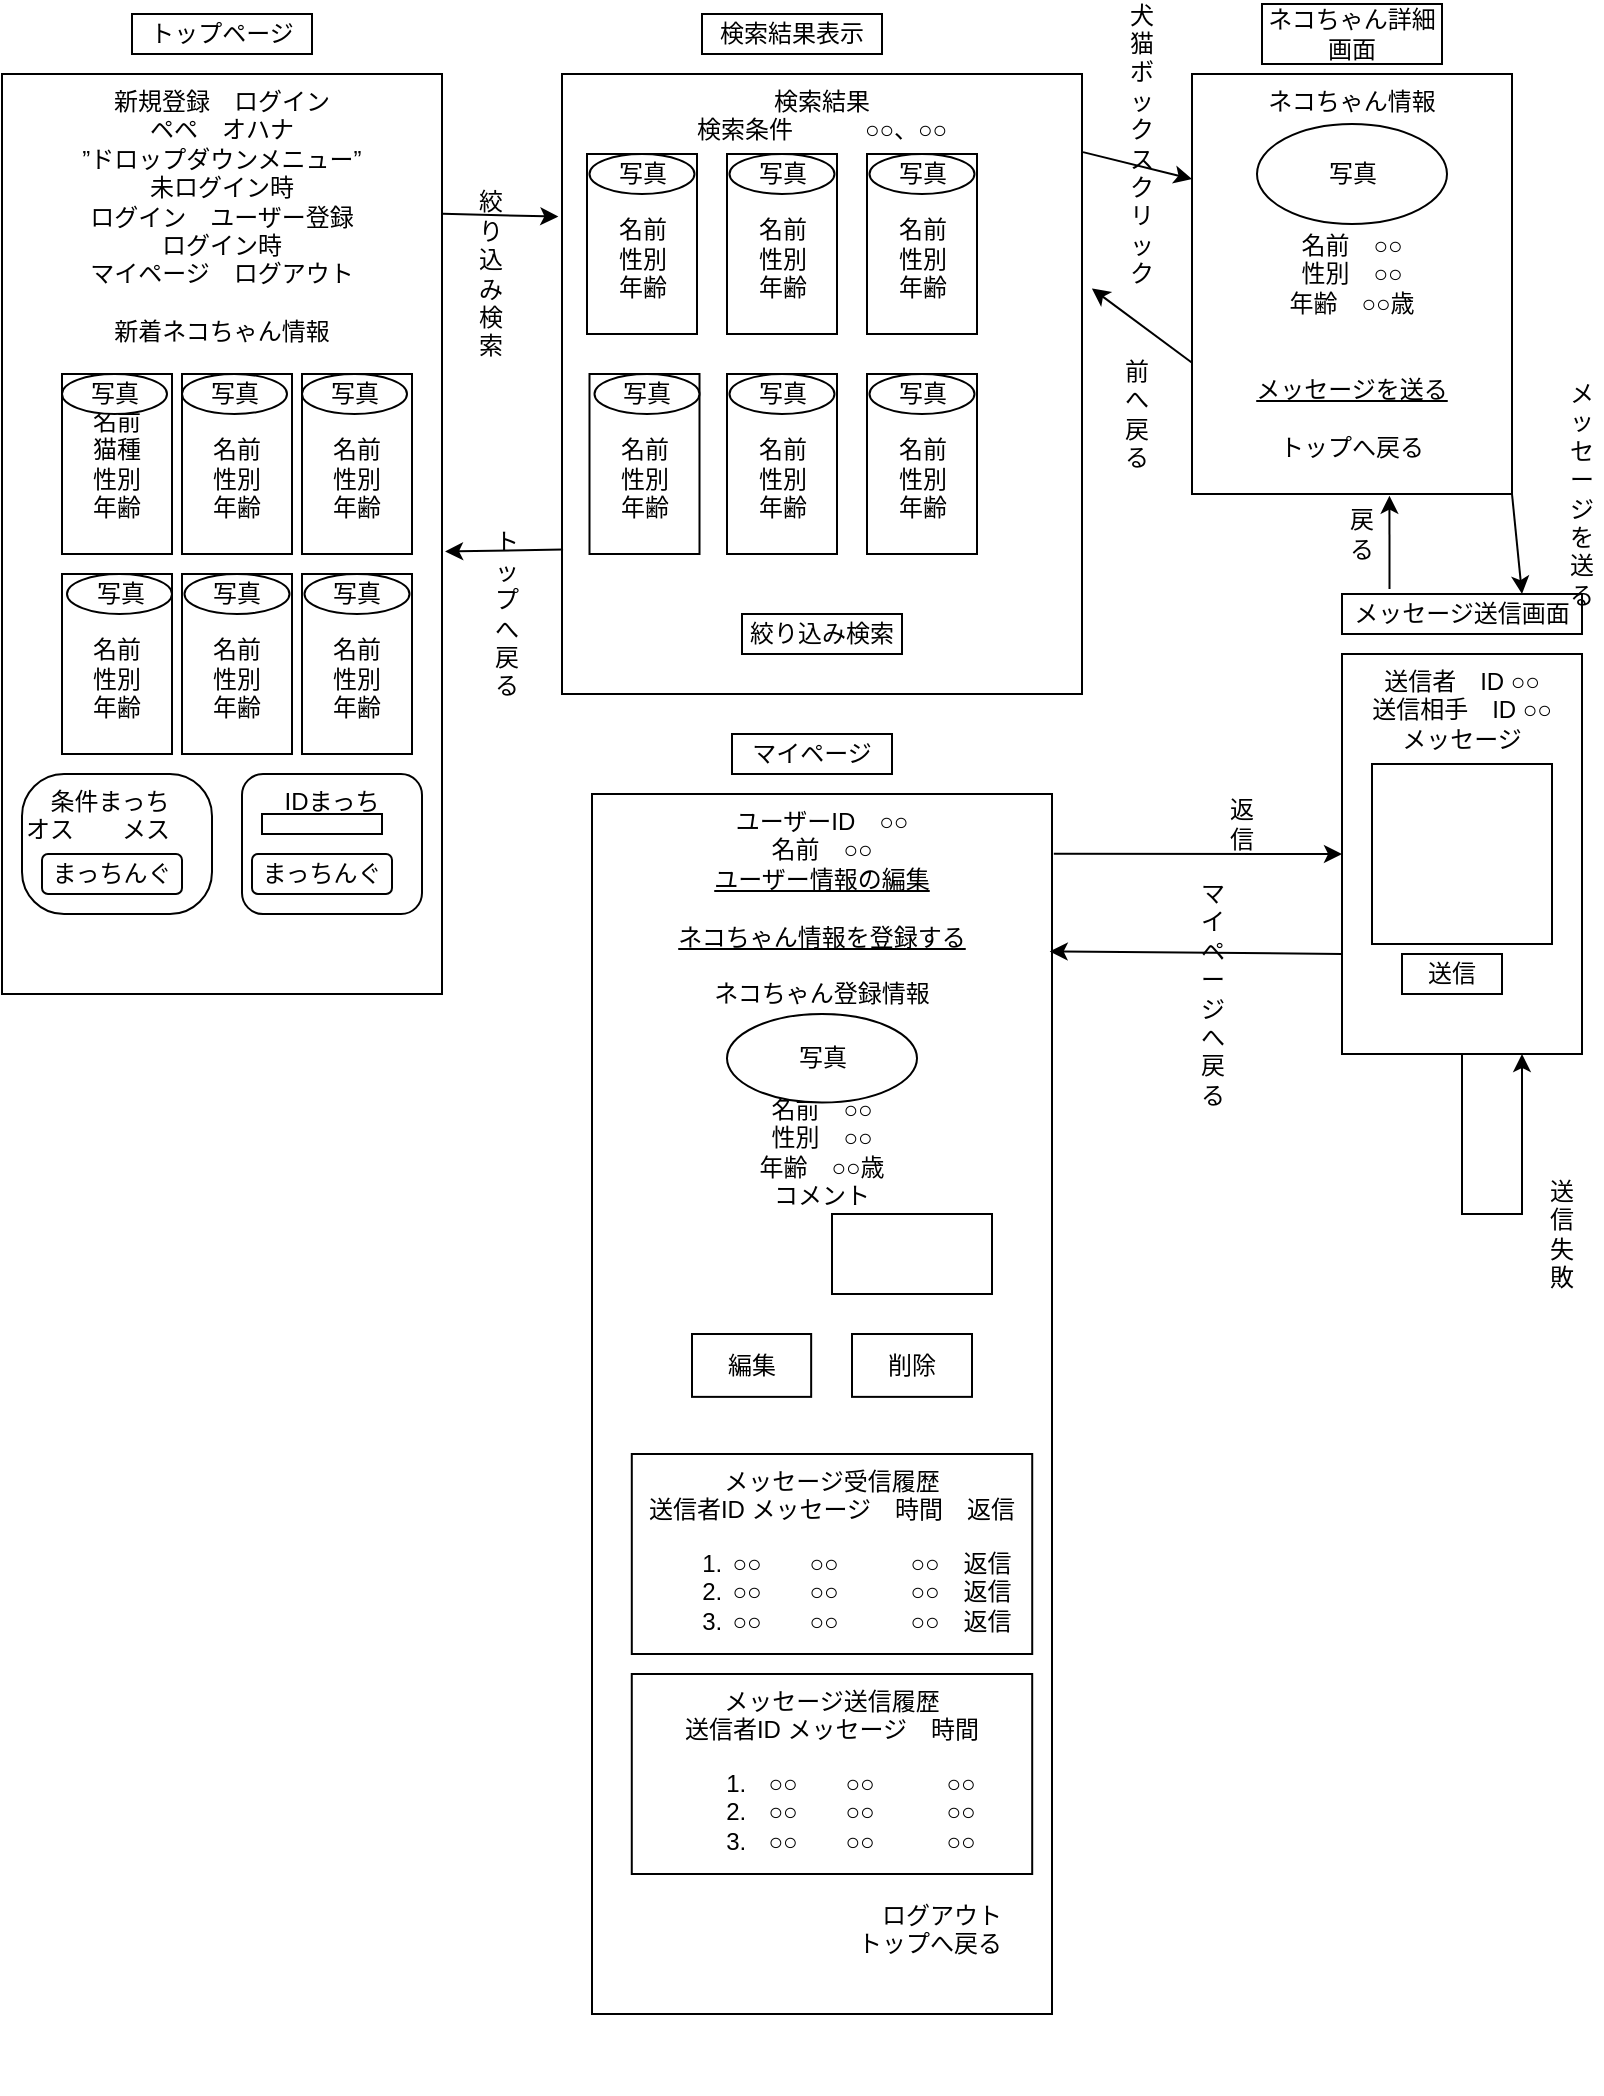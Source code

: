 <mxfile version="22.0.4" type="device">
  <diagram name="ページ1" id="5l7QdveWqn6ocP1i995m">
    <mxGraphModel dx="1032" dy="515" grid="1" gridSize="10" guides="1" tooltips="1" connect="1" arrows="1" fold="1" page="1" pageScale="1" pageWidth="827" pageHeight="1169" math="0" shadow="0">
      <root>
        <mxCell id="0" />
        <mxCell id="1" parent="0" />
        <mxCell id="cRcnCIdVFR8t62NlRf-L-1" value="新規登録　ログイン&lt;br&gt;ペペ　オハナ&lt;br&gt;”ドロップダウンメニュー”&lt;br&gt;未ログイン時&lt;br&gt;ログイン　ユーザー登録&lt;br&gt;ログイン時&lt;br&gt;マイページ　ログアウト&lt;br&gt;&lt;br&gt;新着ネコちゃん情報&lt;br&gt;&lt;br&gt;&lt;br&gt;&lt;br&gt;&lt;br&gt;&lt;br&gt;&lt;br&gt;&lt;br&gt;&lt;br&gt;&lt;br&gt;&lt;br&gt;&lt;br&gt;&lt;br&gt;&lt;br&gt;&lt;br&gt;" style="rounded=0;whiteSpace=wrap;html=1;verticalAlign=top;" parent="1" vertex="1">
          <mxGeometry x="20" y="50" width="220" height="460" as="geometry" />
        </mxCell>
        <mxCell id="cRcnCIdVFR8t62NlRf-L-19" value="トップページ" style="rounded=0;whiteSpace=wrap;html=1;" parent="1" vertex="1">
          <mxGeometry x="85" y="20" width="90" height="20" as="geometry" />
        </mxCell>
        <mxCell id="cRcnCIdVFR8t62NlRf-L-24" value="検索結果表示" style="rounded=0;whiteSpace=wrap;html=1;" parent="1" vertex="1">
          <mxGeometry x="370" y="20" width="90" height="20" as="geometry" />
        </mxCell>
        <mxCell id="cRcnCIdVFR8t62NlRf-L-30" value="" style="group" parent="1" vertex="1" connectable="0">
          <mxGeometry x="50" y="200" width="55" height="90" as="geometry" />
        </mxCell>
        <mxCell id="cRcnCIdVFR8t62NlRf-L-28" value="名前&lt;br&gt;猫種&lt;br&gt;性別&lt;br&gt;年齢" style="rounded=0;whiteSpace=wrap;html=1;" parent="cRcnCIdVFR8t62NlRf-L-30" vertex="1">
          <mxGeometry width="55" height="90" as="geometry" />
        </mxCell>
        <mxCell id="cRcnCIdVFR8t62NlRf-L-27" value="写真" style="ellipse;whiteSpace=wrap;html=1;" parent="cRcnCIdVFR8t62NlRf-L-30" vertex="1">
          <mxGeometry width="52.5" height="20" as="geometry" />
        </mxCell>
        <mxCell id="cRcnCIdVFR8t62NlRf-L-31" value="" style="group" parent="1" vertex="1" connectable="0">
          <mxGeometry x="170" y="200" width="55" height="90" as="geometry" />
        </mxCell>
        <mxCell id="cRcnCIdVFR8t62NlRf-L-32" value="&lt;br&gt;名前&lt;br&gt;性別&lt;br&gt;年齢" style="rounded=0;whiteSpace=wrap;html=1;" parent="cRcnCIdVFR8t62NlRf-L-31" vertex="1">
          <mxGeometry width="55" height="90" as="geometry" />
        </mxCell>
        <mxCell id="cRcnCIdVFR8t62NlRf-L-33" value="写真" style="ellipse;whiteSpace=wrap;html=1;" parent="cRcnCIdVFR8t62NlRf-L-31" vertex="1">
          <mxGeometry width="52.5" height="20" as="geometry" />
        </mxCell>
        <mxCell id="cRcnCIdVFR8t62NlRf-L-34" value="" style="group" parent="1" vertex="1" connectable="0">
          <mxGeometry x="170" y="300" width="55" height="90" as="geometry" />
        </mxCell>
        <mxCell id="cRcnCIdVFR8t62NlRf-L-35" value="&lt;br&gt;名前&lt;br&gt;性別&lt;br&gt;年齢" style="rounded=0;whiteSpace=wrap;html=1;" parent="cRcnCIdVFR8t62NlRf-L-34" vertex="1">
          <mxGeometry width="55" height="90" as="geometry" />
        </mxCell>
        <mxCell id="cRcnCIdVFR8t62NlRf-L-36" value="写真" style="ellipse;whiteSpace=wrap;html=1;" parent="cRcnCIdVFR8t62NlRf-L-34" vertex="1">
          <mxGeometry x="1.25" width="52.5" height="20" as="geometry" />
        </mxCell>
        <mxCell id="cRcnCIdVFR8t62NlRf-L-37" value="" style="group" parent="1" vertex="1" connectable="0">
          <mxGeometry x="110" y="200" width="55" height="90" as="geometry" />
        </mxCell>
        <mxCell id="cRcnCIdVFR8t62NlRf-L-38" value="&lt;br&gt;名前&lt;br&gt;性別&lt;br&gt;年齢" style="rounded=0;whiteSpace=wrap;html=1;" parent="cRcnCIdVFR8t62NlRf-L-37" vertex="1">
          <mxGeometry width="55" height="90" as="geometry" />
        </mxCell>
        <mxCell id="cRcnCIdVFR8t62NlRf-L-39" value="写真" style="ellipse;whiteSpace=wrap;html=1;" parent="cRcnCIdVFR8t62NlRf-L-37" vertex="1">
          <mxGeometry width="52.5" height="20" as="geometry" />
        </mxCell>
        <mxCell id="cRcnCIdVFR8t62NlRf-L-40" value="" style="group" parent="1" vertex="1" connectable="0">
          <mxGeometry x="50" y="300" width="55" height="90" as="geometry" />
        </mxCell>
        <mxCell id="cRcnCIdVFR8t62NlRf-L-41" value="&lt;br&gt;名前&lt;br&gt;性別&lt;br&gt;年齢" style="rounded=0;whiteSpace=wrap;html=1;" parent="cRcnCIdVFR8t62NlRf-L-40" vertex="1">
          <mxGeometry width="55" height="90" as="geometry" />
        </mxCell>
        <mxCell id="cRcnCIdVFR8t62NlRf-L-42" value="写真" style="ellipse;whiteSpace=wrap;html=1;" parent="cRcnCIdVFR8t62NlRf-L-40" vertex="1">
          <mxGeometry x="2.5" width="52.5" height="20" as="geometry" />
        </mxCell>
        <mxCell id="cRcnCIdVFR8t62NlRf-L-43" value="" style="group" parent="1" vertex="1" connectable="0">
          <mxGeometry x="110" y="300" width="55" height="90" as="geometry" />
        </mxCell>
        <mxCell id="cRcnCIdVFR8t62NlRf-L-44" value="&lt;br&gt;名前&lt;br&gt;性別&lt;br&gt;年齢" style="rounded=0;whiteSpace=wrap;html=1;" parent="cRcnCIdVFR8t62NlRf-L-43" vertex="1">
          <mxGeometry width="55" height="90" as="geometry" />
        </mxCell>
        <mxCell id="cRcnCIdVFR8t62NlRf-L-45" value="写真" style="ellipse;whiteSpace=wrap;html=1;" parent="cRcnCIdVFR8t62NlRf-L-43" vertex="1">
          <mxGeometry x="1.25" width="52.5" height="20" as="geometry" />
        </mxCell>
        <mxCell id="cRcnCIdVFR8t62NlRf-L-86" value="ネコちゃん詳細画面" style="rounded=0;whiteSpace=wrap;html=1;" parent="1" vertex="1">
          <mxGeometry x="650" y="15" width="90" height="30" as="geometry" />
        </mxCell>
        <mxCell id="cRcnCIdVFR8t62NlRf-L-96" value="" style="group" parent="1" vertex="1" connectable="0">
          <mxGeometry x="615" y="50" width="160" height="210" as="geometry" />
        </mxCell>
        <mxCell id="cRcnCIdVFR8t62NlRf-L-9" value="ネコちゃん情報&lt;br&gt;&lt;br&gt;&lt;br&gt;&lt;br&gt;&lt;br&gt;名前　○○&lt;br&gt;性別　○○&lt;br&gt;年齢　○○歳&lt;br&gt;&lt;br&gt;&lt;br&gt;&lt;u&gt;メッセージを送る&lt;/u&gt;&lt;br&gt;&lt;br&gt;トップへ戻る" style="rounded=0;whiteSpace=wrap;html=1;verticalAlign=top;" parent="cRcnCIdVFR8t62NlRf-L-96" vertex="1">
          <mxGeometry width="160" height="210" as="geometry" />
        </mxCell>
        <mxCell id="cRcnCIdVFR8t62NlRf-L-87" value="写真" style="ellipse;whiteSpace=wrap;html=1;" parent="cRcnCIdVFR8t62NlRf-L-96" vertex="1">
          <mxGeometry x="32.5" y="25" width="95" height="50" as="geometry" />
        </mxCell>
        <mxCell id="cRcnCIdVFR8t62NlRf-L-114" value="絞り込み検索" style="rounded=0;whiteSpace=wrap;html=1;fillColor=none;strokeColor=none;" parent="1" vertex="1">
          <mxGeometry x="252.5" y="140" width="22.5" height="20" as="geometry" />
        </mxCell>
        <mxCell id="cRcnCIdVFR8t62NlRf-L-115" value="トップへ戻る" style="rounded=0;whiteSpace=wrap;html=1;fillColor=none;strokeColor=none;" parent="1" vertex="1">
          <mxGeometry x="260" y="310" width="25" height="20" as="geometry" />
        </mxCell>
        <mxCell id="cRcnCIdVFR8t62NlRf-L-117" value="犬猫ボックスクリック" style="rounded=0;whiteSpace=wrap;html=1;fillColor=none;strokeColor=none;" parent="1" vertex="1">
          <mxGeometry x="580" y="70" width="20" height="30" as="geometry" />
        </mxCell>
        <mxCell id="cRcnCIdVFR8t62NlRf-L-118" value="前へ戻る" style="rounded=0;whiteSpace=wrap;html=1;fillColor=none;strokeColor=none;" parent="1" vertex="1">
          <mxGeometry x="575" y="200" width="25" height="40" as="geometry" />
        </mxCell>
        <mxCell id="cRcnCIdVFR8t62NlRf-L-121" value="戻る" style="rounded=0;whiteSpace=wrap;html=1;fillColor=none;strokeColor=none;" parent="1" vertex="1">
          <mxGeometry x="690" y="270" width="20" height="20" as="geometry" />
        </mxCell>
        <mxCell id="TUVgvogGvI2CKYqyUXiJ-15" value="" style="group" parent="1" vertex="1" connectable="0">
          <mxGeometry x="300" y="50" width="280" height="1010" as="geometry" />
        </mxCell>
        <mxCell id="cRcnCIdVFR8t62NlRf-L-4" value="検索結果&lt;br&gt;検索条件　　　○○、○○&lt;br&gt;&lt;br&gt;&lt;br&gt;&lt;br&gt;&lt;br&gt;&lt;br&gt;" style="rounded=0;whiteSpace=wrap;html=1;verticalAlign=top;" parent="TUVgvogGvI2CKYqyUXiJ-15" vertex="1">
          <mxGeometry width="260" height="310" as="geometry" />
        </mxCell>
        <mxCell id="cRcnCIdVFR8t62NlRf-L-46" value="" style="group" parent="TUVgvogGvI2CKYqyUXiJ-15" vertex="1" connectable="0">
          <mxGeometry x="12.5" y="40" width="55" height="130" as="geometry" />
        </mxCell>
        <mxCell id="cRcnCIdVFR8t62NlRf-L-47" value="&lt;br&gt;名前&lt;br&gt;性別&lt;br&gt;年齢" style="rounded=0;whiteSpace=wrap;html=1;" parent="cRcnCIdVFR8t62NlRf-L-46" vertex="1">
          <mxGeometry width="55" height="90" as="geometry" />
        </mxCell>
        <mxCell id="cRcnCIdVFR8t62NlRf-L-48" value="写真" style="ellipse;whiteSpace=wrap;html=1;" parent="cRcnCIdVFR8t62NlRf-L-46" vertex="1">
          <mxGeometry x="1.25" width="52.5" height="20" as="geometry" />
        </mxCell>
        <mxCell id="cRcnCIdVFR8t62NlRf-L-50" value="" style="group" parent="TUVgvogGvI2CKYqyUXiJ-15" vertex="1" connectable="0">
          <mxGeometry x="152.5" y="40" width="55" height="90" as="geometry" />
        </mxCell>
        <mxCell id="cRcnCIdVFR8t62NlRf-L-51" value="&lt;br&gt;名前&lt;br&gt;性別&lt;br&gt;年齢" style="rounded=0;whiteSpace=wrap;html=1;" parent="cRcnCIdVFR8t62NlRf-L-50" vertex="1">
          <mxGeometry width="55" height="90" as="geometry" />
        </mxCell>
        <mxCell id="cRcnCIdVFR8t62NlRf-L-52" value="写真" style="ellipse;whiteSpace=wrap;html=1;" parent="cRcnCIdVFR8t62NlRf-L-50" vertex="1">
          <mxGeometry x="1.25" width="52.5" height="20" as="geometry" />
        </mxCell>
        <mxCell id="cRcnCIdVFR8t62NlRf-L-53" value="" style="group" parent="TUVgvogGvI2CKYqyUXiJ-15" vertex="1" connectable="0">
          <mxGeometry x="82.5" y="40" width="55" height="90" as="geometry" />
        </mxCell>
        <mxCell id="cRcnCIdVFR8t62NlRf-L-54" value="&lt;br&gt;名前&lt;br&gt;性別&lt;br&gt;年齢" style="rounded=0;whiteSpace=wrap;html=1;" parent="cRcnCIdVFR8t62NlRf-L-53" vertex="1">
          <mxGeometry width="55" height="90" as="geometry" />
        </mxCell>
        <mxCell id="cRcnCIdVFR8t62NlRf-L-55" value="写真" style="ellipse;whiteSpace=wrap;html=1;" parent="cRcnCIdVFR8t62NlRf-L-53" vertex="1">
          <mxGeometry x="1.25" width="52.5" height="20" as="geometry" />
        </mxCell>
        <mxCell id="cRcnCIdVFR8t62NlRf-L-56" value="" style="group" parent="TUVgvogGvI2CKYqyUXiJ-15" vertex="1" connectable="0">
          <mxGeometry x="13.75" y="150" width="55" height="90" as="geometry" />
        </mxCell>
        <mxCell id="cRcnCIdVFR8t62NlRf-L-57" value="&lt;br&gt;名前&lt;br&gt;性別&lt;br&gt;年齢" style="rounded=0;whiteSpace=wrap;html=1;" parent="cRcnCIdVFR8t62NlRf-L-56" vertex="1">
          <mxGeometry width="55" height="90" as="geometry" />
        </mxCell>
        <mxCell id="cRcnCIdVFR8t62NlRf-L-58" value="写真" style="ellipse;whiteSpace=wrap;html=1;" parent="cRcnCIdVFR8t62NlRf-L-56" vertex="1">
          <mxGeometry x="2.5" width="52.5" height="20" as="geometry" />
        </mxCell>
        <mxCell id="cRcnCIdVFR8t62NlRf-L-69" value="" style="group" parent="TUVgvogGvI2CKYqyUXiJ-15" vertex="1" connectable="0">
          <mxGeometry x="82.5" y="150" width="55" height="90" as="geometry" />
        </mxCell>
        <mxCell id="cRcnCIdVFR8t62NlRf-L-70" value="&lt;br&gt;名前&lt;br&gt;性別&lt;br&gt;年齢" style="rounded=0;whiteSpace=wrap;html=1;" parent="cRcnCIdVFR8t62NlRf-L-69" vertex="1">
          <mxGeometry width="55" height="90" as="geometry" />
        </mxCell>
        <mxCell id="cRcnCIdVFR8t62NlRf-L-71" value="写真" style="ellipse;whiteSpace=wrap;html=1;" parent="cRcnCIdVFR8t62NlRf-L-69" vertex="1">
          <mxGeometry x="1.25" width="52.5" height="20" as="geometry" />
        </mxCell>
        <mxCell id="cRcnCIdVFR8t62NlRf-L-72" value="" style="group" parent="TUVgvogGvI2CKYqyUXiJ-15" vertex="1" connectable="0">
          <mxGeometry x="152.5" y="150" width="55" height="90" as="geometry" />
        </mxCell>
        <mxCell id="cRcnCIdVFR8t62NlRf-L-73" value="&lt;br&gt;名前&lt;br&gt;性別&lt;br&gt;年齢" style="rounded=0;whiteSpace=wrap;html=1;" parent="cRcnCIdVFR8t62NlRf-L-72" vertex="1">
          <mxGeometry width="55" height="90" as="geometry" />
        </mxCell>
        <mxCell id="cRcnCIdVFR8t62NlRf-L-74" value="写真" style="ellipse;whiteSpace=wrap;html=1;" parent="cRcnCIdVFR8t62NlRf-L-72" vertex="1">
          <mxGeometry x="1.25" width="52.5" height="20" as="geometry" />
        </mxCell>
        <mxCell id="cRcnCIdVFR8t62NlRf-L-83" value="絞り込み検索" style="rounded=0;whiteSpace=wrap;html=1;" parent="TUVgvogGvI2CKYqyUXiJ-15" vertex="1">
          <mxGeometry x="90" y="270" width="80" height="20" as="geometry" />
        </mxCell>
        <mxCell id="h3qFTqK-qr5tWKLy94Pv-87" value="" style="group" parent="TUVgvogGvI2CKYqyUXiJ-15" vertex="1" connectable="0">
          <mxGeometry x="15" y="330" width="230" height="640" as="geometry" />
        </mxCell>
        <mxCell id="h3qFTqK-qr5tWKLy94Pv-88" value="マイページ" style="rounded=0;whiteSpace=wrap;html=1;" parent="h3qFTqK-qr5tWKLy94Pv-87" vertex="1">
          <mxGeometry x="70" width="80" height="20" as="geometry" />
        </mxCell>
        <mxCell id="h3qFTqK-qr5tWKLy94Pv-89" value="" style="group" parent="h3qFTqK-qr5tWKLy94Pv-87" vertex="1" connectable="0">
          <mxGeometry y="30" width="230" height="610" as="geometry" />
        </mxCell>
        <mxCell id="h3qFTqK-qr5tWKLy94Pv-90" value="ユーザーID　○○&lt;br&gt;名前　○○&lt;br&gt;&lt;u&gt;ユーザー情報の編集&lt;/u&gt;&lt;br&gt;&lt;br&gt;&lt;u&gt;ネコちゃん情報を登録する&lt;br&gt;&lt;/u&gt;&lt;br&gt;ネコちゃん登録情報&lt;br&gt;&lt;br&gt;&lt;br&gt;&lt;br&gt;名前　○○&lt;br&gt;性別　○○&lt;br&gt;年齢　○○歳&lt;br&gt;コメント　　　　&lt;br&gt;&lt;br&gt;&lt;br&gt;&lt;br&gt;&lt;span style=&quot;text-align: right; background-color: initial;&quot;&gt;&lt;br&gt;&lt;br&gt;&lt;br&gt;&lt;br&gt;&lt;br&gt;&lt;br&gt;&lt;br&gt;&lt;br&gt;&lt;br&gt;&lt;br&gt;&lt;br&gt;&lt;br&gt;&lt;br&gt;&lt;br&gt;&lt;br&gt;&lt;br&gt;&lt;br&gt;&lt;br&gt;&lt;br&gt;&lt;br&gt;&lt;br&gt;　　　　　　　　　　ログアウト&lt;/span&gt;&lt;br&gt;&lt;div style=&quot;text-align: right;&quot;&gt;トップへ戻る&lt;/div&gt;" style="rounded=0;whiteSpace=wrap;html=1;verticalAlign=top;" parent="h3qFTqK-qr5tWKLy94Pv-89" vertex="1">
          <mxGeometry width="230" height="610" as="geometry" />
        </mxCell>
        <mxCell id="h3qFTqK-qr5tWKLy94Pv-91" value="写真" style="ellipse;whiteSpace=wrap;html=1;" parent="h3qFTqK-qr5tWKLy94Pv-89" vertex="1">
          <mxGeometry x="67.5" y="110" width="95" height="44.29" as="geometry" />
        </mxCell>
        <mxCell id="h3qFTqK-qr5tWKLy94Pv-92" value="" style="rounded=0;whiteSpace=wrap;html=1;" parent="h3qFTqK-qr5tWKLy94Pv-89" vertex="1">
          <mxGeometry x="120" y="210" width="80" height="40" as="geometry" />
        </mxCell>
        <mxCell id="h3qFTqK-qr5tWKLy94Pv-93" value="編集" style="rounded=0;whiteSpace=wrap;html=1;" parent="h3qFTqK-qr5tWKLy94Pv-89" vertex="1">
          <mxGeometry x="50" y="270.004" width="59.58" height="31.429" as="geometry" />
        </mxCell>
        <mxCell id="h3qFTqK-qr5tWKLy94Pv-94" value="削除" style="rounded=0;whiteSpace=wrap;html=1;" parent="h3qFTqK-qr5tWKLy94Pv-89" vertex="1">
          <mxGeometry x="130" y="270.004" width="60" height="31.429" as="geometry" />
        </mxCell>
        <mxCell id="h3qFTqK-qr5tWKLy94Pv-95" value="メッセージ受信履歴&lt;br&gt;&lt;span style=&quot;background-color: initial;&quot;&gt;送信者ID メッセージ　時間　返信&lt;br&gt;&lt;ol&gt;&lt;li&gt;&lt;span style=&quot;background-color: initial;&quot;&gt;○○　　○○　　　○○　返信&lt;/span&gt;&lt;/li&gt;&lt;li style=&quot;border-color: var(--border-color);&quot;&gt;○○　　○○　　　○○　返信&lt;/li&gt;&lt;li style=&quot;border-color: var(--border-color);&quot;&gt;○○　　○○　　　○○　返信&lt;/li&gt;&lt;/ol&gt;&lt;/span&gt;&lt;div style=&quot;text-align: justify;&quot;&gt;&lt;/div&gt;" style="rounded=0;whiteSpace=wrap;html=1;verticalAlign=top;" parent="h3qFTqK-qr5tWKLy94Pv-89" vertex="1">
          <mxGeometry x="19.9" y="330" width="200.21" height="100" as="geometry" />
        </mxCell>
        <mxCell id="h3qFTqK-qr5tWKLy94Pv-96" value="メッセージ送信履歴&lt;br&gt;&lt;span style=&quot;background-color: initial;&quot;&gt;送信者ID メッセージ　時間　&lt;br&gt;&lt;ol&gt;&lt;li&gt;&lt;span style=&quot;background-color: initial;&quot;&gt;○○　　○○　　　○○　&lt;/span&gt;&lt;/li&gt;&lt;li style=&quot;border-color: var(--border-color);&quot;&gt;○○　　○○　　　○○　&lt;/li&gt;&lt;li style=&quot;border-color: var(--border-color);&quot;&gt;○○　　○○　　　○○　&lt;/li&gt;&lt;/ol&gt;&lt;/span&gt;&lt;div style=&quot;text-align: justify;&quot;&gt;&lt;/div&gt;" style="rounded=0;whiteSpace=wrap;html=1;verticalAlign=top;" parent="h3qFTqK-qr5tWKLy94Pv-89" vertex="1">
          <mxGeometry x="19.89" y="440" width="200.21" height="100" as="geometry" />
        </mxCell>
        <mxCell id="h3qFTqK-qr5tWKLy94Pv-67" value="" style="group" parent="1" vertex="1" connectable="0">
          <mxGeometry x="690" y="310" width="120" height="230" as="geometry" />
        </mxCell>
        <mxCell id="h3qFTqK-qr5tWKLy94Pv-68" value="メッセージ送信画面" style="rounded=0;whiteSpace=wrap;html=1;" parent="h3qFTqK-qr5tWKLy94Pv-67" vertex="1">
          <mxGeometry width="120" height="20" as="geometry" />
        </mxCell>
        <mxCell id="h3qFTqK-qr5tWKLy94Pv-69" value="" style="group" parent="h3qFTqK-qr5tWKLy94Pv-67" vertex="1" connectable="0">
          <mxGeometry y="30" width="120" height="200" as="geometry" />
        </mxCell>
        <mxCell id="h3qFTqK-qr5tWKLy94Pv-70" value="送信者　ID ○○&lt;br&gt;送信相手　ID ○○&lt;br&gt;メッセージ&lt;br&gt;&lt;br&gt;&lt;br&gt;&lt;br&gt;&lt;br&gt;&lt;br&gt;&lt;br&gt;&lt;br&gt;&lt;br&gt;&lt;br&gt;　　　　" style="rounded=0;whiteSpace=wrap;html=1;verticalAlign=top;" parent="h3qFTqK-qr5tWKLy94Pv-69" vertex="1">
          <mxGeometry width="120" height="200" as="geometry" />
        </mxCell>
        <mxCell id="h3qFTqK-qr5tWKLy94Pv-71" value="" style="rounded=0;whiteSpace=wrap;html=1;" parent="h3qFTqK-qr5tWKLy94Pv-69" vertex="1">
          <mxGeometry x="15" y="55" width="90" height="90" as="geometry" />
        </mxCell>
        <mxCell id="h3qFTqK-qr5tWKLy94Pv-72" value="送信" style="rounded=0;whiteSpace=wrap;html=1;" parent="h3qFTqK-qr5tWKLy94Pv-69" vertex="1">
          <mxGeometry x="30" y="150" width="50" height="20" as="geometry" />
        </mxCell>
        <mxCell id="fOcxW8BvlJguZzoaRflR-26" value="" style="endArrow=classic;html=1;rounded=0;exitX=0.5;exitY=1;exitDx=0;exitDy=0;entryX=0.75;entryY=1;entryDx=0;entryDy=0;" parent="h3qFTqK-qr5tWKLy94Pv-69" source="h3qFTqK-qr5tWKLy94Pv-70" target="h3qFTqK-qr5tWKLy94Pv-70" edge="1">
          <mxGeometry width="50" height="50" relative="1" as="geometry">
            <mxPoint x="-300" y="180" as="sourcePoint" />
            <mxPoint x="120" y="310" as="targetPoint" />
            <Array as="points">
              <mxPoint x="60" y="280" />
              <mxPoint x="90" y="280" />
            </Array>
          </mxGeometry>
        </mxCell>
        <mxCell id="h3qFTqK-qr5tWKLy94Pv-74" value="" style="endArrow=classic;html=1;rounded=0;exitX=1.002;exitY=0.152;exitDx=0;exitDy=0;entryX=-0.007;entryY=0.23;entryDx=0;entryDy=0;entryPerimeter=0;exitPerimeter=0;" parent="1" source="cRcnCIdVFR8t62NlRf-L-1" target="cRcnCIdVFR8t62NlRf-L-4" edge="1">
          <mxGeometry width="50" height="50" relative="1" as="geometry">
            <mxPoint x="390" y="310" as="sourcePoint" />
            <mxPoint x="440" y="260" as="targetPoint" />
          </mxGeometry>
        </mxCell>
        <mxCell id="h3qFTqK-qr5tWKLy94Pv-75" value="" style="endArrow=classic;html=1;rounded=0;exitX=0.002;exitY=0.767;exitDx=0;exitDy=0;exitPerimeter=0;entryX=1.007;entryY=0.519;entryDx=0;entryDy=0;entryPerimeter=0;" parent="1" source="cRcnCIdVFR8t62NlRf-L-4" target="cRcnCIdVFR8t62NlRf-L-1" edge="1">
          <mxGeometry width="50" height="50" relative="1" as="geometry">
            <mxPoint x="390" y="310" as="sourcePoint" />
            <mxPoint x="440" y="260" as="targetPoint" />
          </mxGeometry>
        </mxCell>
        <mxCell id="h3qFTqK-qr5tWKLy94Pv-76" value="" style="endArrow=classic;html=1;rounded=0;entryX=0;entryY=0.25;entryDx=0;entryDy=0;exitX=1.002;exitY=0.126;exitDx=0;exitDy=0;exitPerimeter=0;" parent="1" source="cRcnCIdVFR8t62NlRf-L-4" target="cRcnCIdVFR8t62NlRf-L-9" edge="1">
          <mxGeometry width="50" height="50" relative="1" as="geometry">
            <mxPoint x="390" y="310" as="sourcePoint" />
            <mxPoint x="440" y="260" as="targetPoint" />
          </mxGeometry>
        </mxCell>
        <mxCell id="h3qFTqK-qr5tWKLy94Pv-77" value="" style="endArrow=classic;html=1;rounded=0;entryX=0.75;entryY=0;entryDx=0;entryDy=0;exitX=1;exitY=1;exitDx=0;exitDy=0;" parent="1" source="cRcnCIdVFR8t62NlRf-L-9" target="h3qFTqK-qr5tWKLy94Pv-68" edge="1">
          <mxGeometry width="50" height="50" relative="1" as="geometry">
            <mxPoint x="390" y="310" as="sourcePoint" />
            <mxPoint x="440" y="260" as="targetPoint" />
          </mxGeometry>
        </mxCell>
        <mxCell id="h3qFTqK-qr5tWKLy94Pv-78" value="" style="endArrow=classic;html=1;rounded=0;entryX=1.019;entryY=0.346;entryDx=0;entryDy=0;entryPerimeter=0;exitX=-0.001;exitY=0.687;exitDx=0;exitDy=0;exitPerimeter=0;" parent="1" source="cRcnCIdVFR8t62NlRf-L-9" target="cRcnCIdVFR8t62NlRf-L-4" edge="1">
          <mxGeometry width="50" height="50" relative="1" as="geometry">
            <mxPoint x="390" y="310" as="sourcePoint" />
            <mxPoint x="440" y="260" as="targetPoint" />
          </mxGeometry>
        </mxCell>
        <mxCell id="h3qFTqK-qr5tWKLy94Pv-79" value="" style="endArrow=classic;html=1;rounded=0;entryX=0.617;entryY=1.004;entryDx=0;entryDy=0;exitX=0.198;exitY=-0.122;exitDx=0;exitDy=0;exitPerimeter=0;entryPerimeter=0;" parent="1" source="h3qFTqK-qr5tWKLy94Pv-68" target="cRcnCIdVFR8t62NlRf-L-9" edge="1">
          <mxGeometry width="50" height="50" relative="1" as="geometry">
            <mxPoint x="390" y="420" as="sourcePoint" />
            <mxPoint x="440" y="370" as="targetPoint" />
          </mxGeometry>
        </mxCell>
        <mxCell id="h3qFTqK-qr5tWKLy94Pv-84" value="メッセージを送る" style="rounded=0;whiteSpace=wrap;html=1;fillColor=none;strokeColor=none;" parent="1" vertex="1">
          <mxGeometry x="800" y="250" width="20" height="20" as="geometry" />
        </mxCell>
        <mxCell id="fOcxW8BvlJguZzoaRflR-25" value="送信失敗" style="rounded=0;whiteSpace=wrap;html=1;fillColor=none;strokeColor=none;" parent="1" vertex="1">
          <mxGeometry x="790" y="600" width="20" height="60" as="geometry" />
        </mxCell>
        <mxCell id="fOcxW8BvlJguZzoaRflR-29" value="マイページへ戻る" style="rounded=0;whiteSpace=wrap;html=1;fillColor=none;strokeColor=none;" parent="1" vertex="1">
          <mxGeometry x="615" y="500" width="21" height="20" as="geometry" />
        </mxCell>
        <mxCell id="zVE_Q1ZN4g6iV3RGSjRF-2" value="返信" style="rounded=0;whiteSpace=wrap;html=1;fillColor=none;strokeColor=none;" parent="1" vertex="1">
          <mxGeometry x="630" y="410" width="20" height="30" as="geometry" />
        </mxCell>
        <mxCell id="jSzBiXBmxl61vjkKrHTs-6" value="" style="group" vertex="1" connectable="0" parent="1">
          <mxGeometry x="30" y="400" width="95" height="70" as="geometry" />
        </mxCell>
        <mxCell id="cRcnCIdVFR8t62NlRf-L-25" value="&lt;div style=&quot;text-align: center;&quot;&gt;&lt;span style=&quot;background-color: initial;&quot;&gt;条件まっち　&lt;/span&gt;&lt;/div&gt;オス　　メス　" style="rounded=1;whiteSpace=wrap;html=1;verticalAlign=top;align=left;arcSize=30;" parent="jSzBiXBmxl61vjkKrHTs-6" vertex="1">
          <mxGeometry width="95" height="70" as="geometry" />
        </mxCell>
        <mxCell id="jSzBiXBmxl61vjkKrHTs-3" value="まっちんぐ" style="rounded=1;whiteSpace=wrap;html=1;" vertex="1" parent="jSzBiXBmxl61vjkKrHTs-6">
          <mxGeometry x="10" y="40" width="70" height="20" as="geometry" />
        </mxCell>
        <mxCell id="jSzBiXBmxl61vjkKrHTs-7" value="" style="group" vertex="1" connectable="0" parent="1">
          <mxGeometry x="140" y="420" width="90" height="70" as="geometry" />
        </mxCell>
        <mxCell id="jSzBiXBmxl61vjkKrHTs-8" value="" style="group" vertex="1" connectable="0" parent="jSzBiXBmxl61vjkKrHTs-7">
          <mxGeometry width="90" height="70" as="geometry" />
        </mxCell>
        <mxCell id="jSzBiXBmxl61vjkKrHTs-1" value="IDまっち&lt;br&gt;" style="rounded=1;whiteSpace=wrap;html=1;verticalAlign=top;" vertex="1" parent="jSzBiXBmxl61vjkKrHTs-8">
          <mxGeometry y="-20" width="90" height="70" as="geometry" />
        </mxCell>
        <mxCell id="jSzBiXBmxl61vjkKrHTs-4" value="まっちんぐ" style="rounded=1;whiteSpace=wrap;html=1;" vertex="1" parent="jSzBiXBmxl61vjkKrHTs-8">
          <mxGeometry x="5" y="20" width="70" height="20" as="geometry" />
        </mxCell>
        <mxCell id="jSzBiXBmxl61vjkKrHTs-5" value="" style="rounded=0;whiteSpace=wrap;html=1;" vertex="1" parent="jSzBiXBmxl61vjkKrHTs-8">
          <mxGeometry x="10" width="60" height="10" as="geometry" />
        </mxCell>
        <mxCell id="jSzBiXBmxl61vjkKrHTs-9" value="" style="endArrow=classic;html=1;rounded=0;entryX=0;entryY=0.5;entryDx=0;entryDy=0;exitX=1.004;exitY=0.049;exitDx=0;exitDy=0;exitPerimeter=0;" edge="1" parent="1" source="h3qFTqK-qr5tWKLy94Pv-90" target="h3qFTqK-qr5tWKLy94Pv-70">
          <mxGeometry width="50" height="50" relative="1" as="geometry">
            <mxPoint x="390" y="680" as="sourcePoint" />
            <mxPoint x="440" y="630" as="targetPoint" />
          </mxGeometry>
        </mxCell>
        <mxCell id="jSzBiXBmxl61vjkKrHTs-10" value="" style="endArrow=classic;html=1;rounded=0;exitX=0;exitY=0.75;exitDx=0;exitDy=0;entryX=0.995;entryY=0.129;entryDx=0;entryDy=0;entryPerimeter=0;" edge="1" parent="1" source="h3qFTqK-qr5tWKLy94Pv-70" target="h3qFTqK-qr5tWKLy94Pv-90">
          <mxGeometry width="50" height="50" relative="1" as="geometry">
            <mxPoint x="390" y="680" as="sourcePoint" />
            <mxPoint x="560" y="520" as="targetPoint" />
          </mxGeometry>
        </mxCell>
      </root>
    </mxGraphModel>
  </diagram>
</mxfile>
